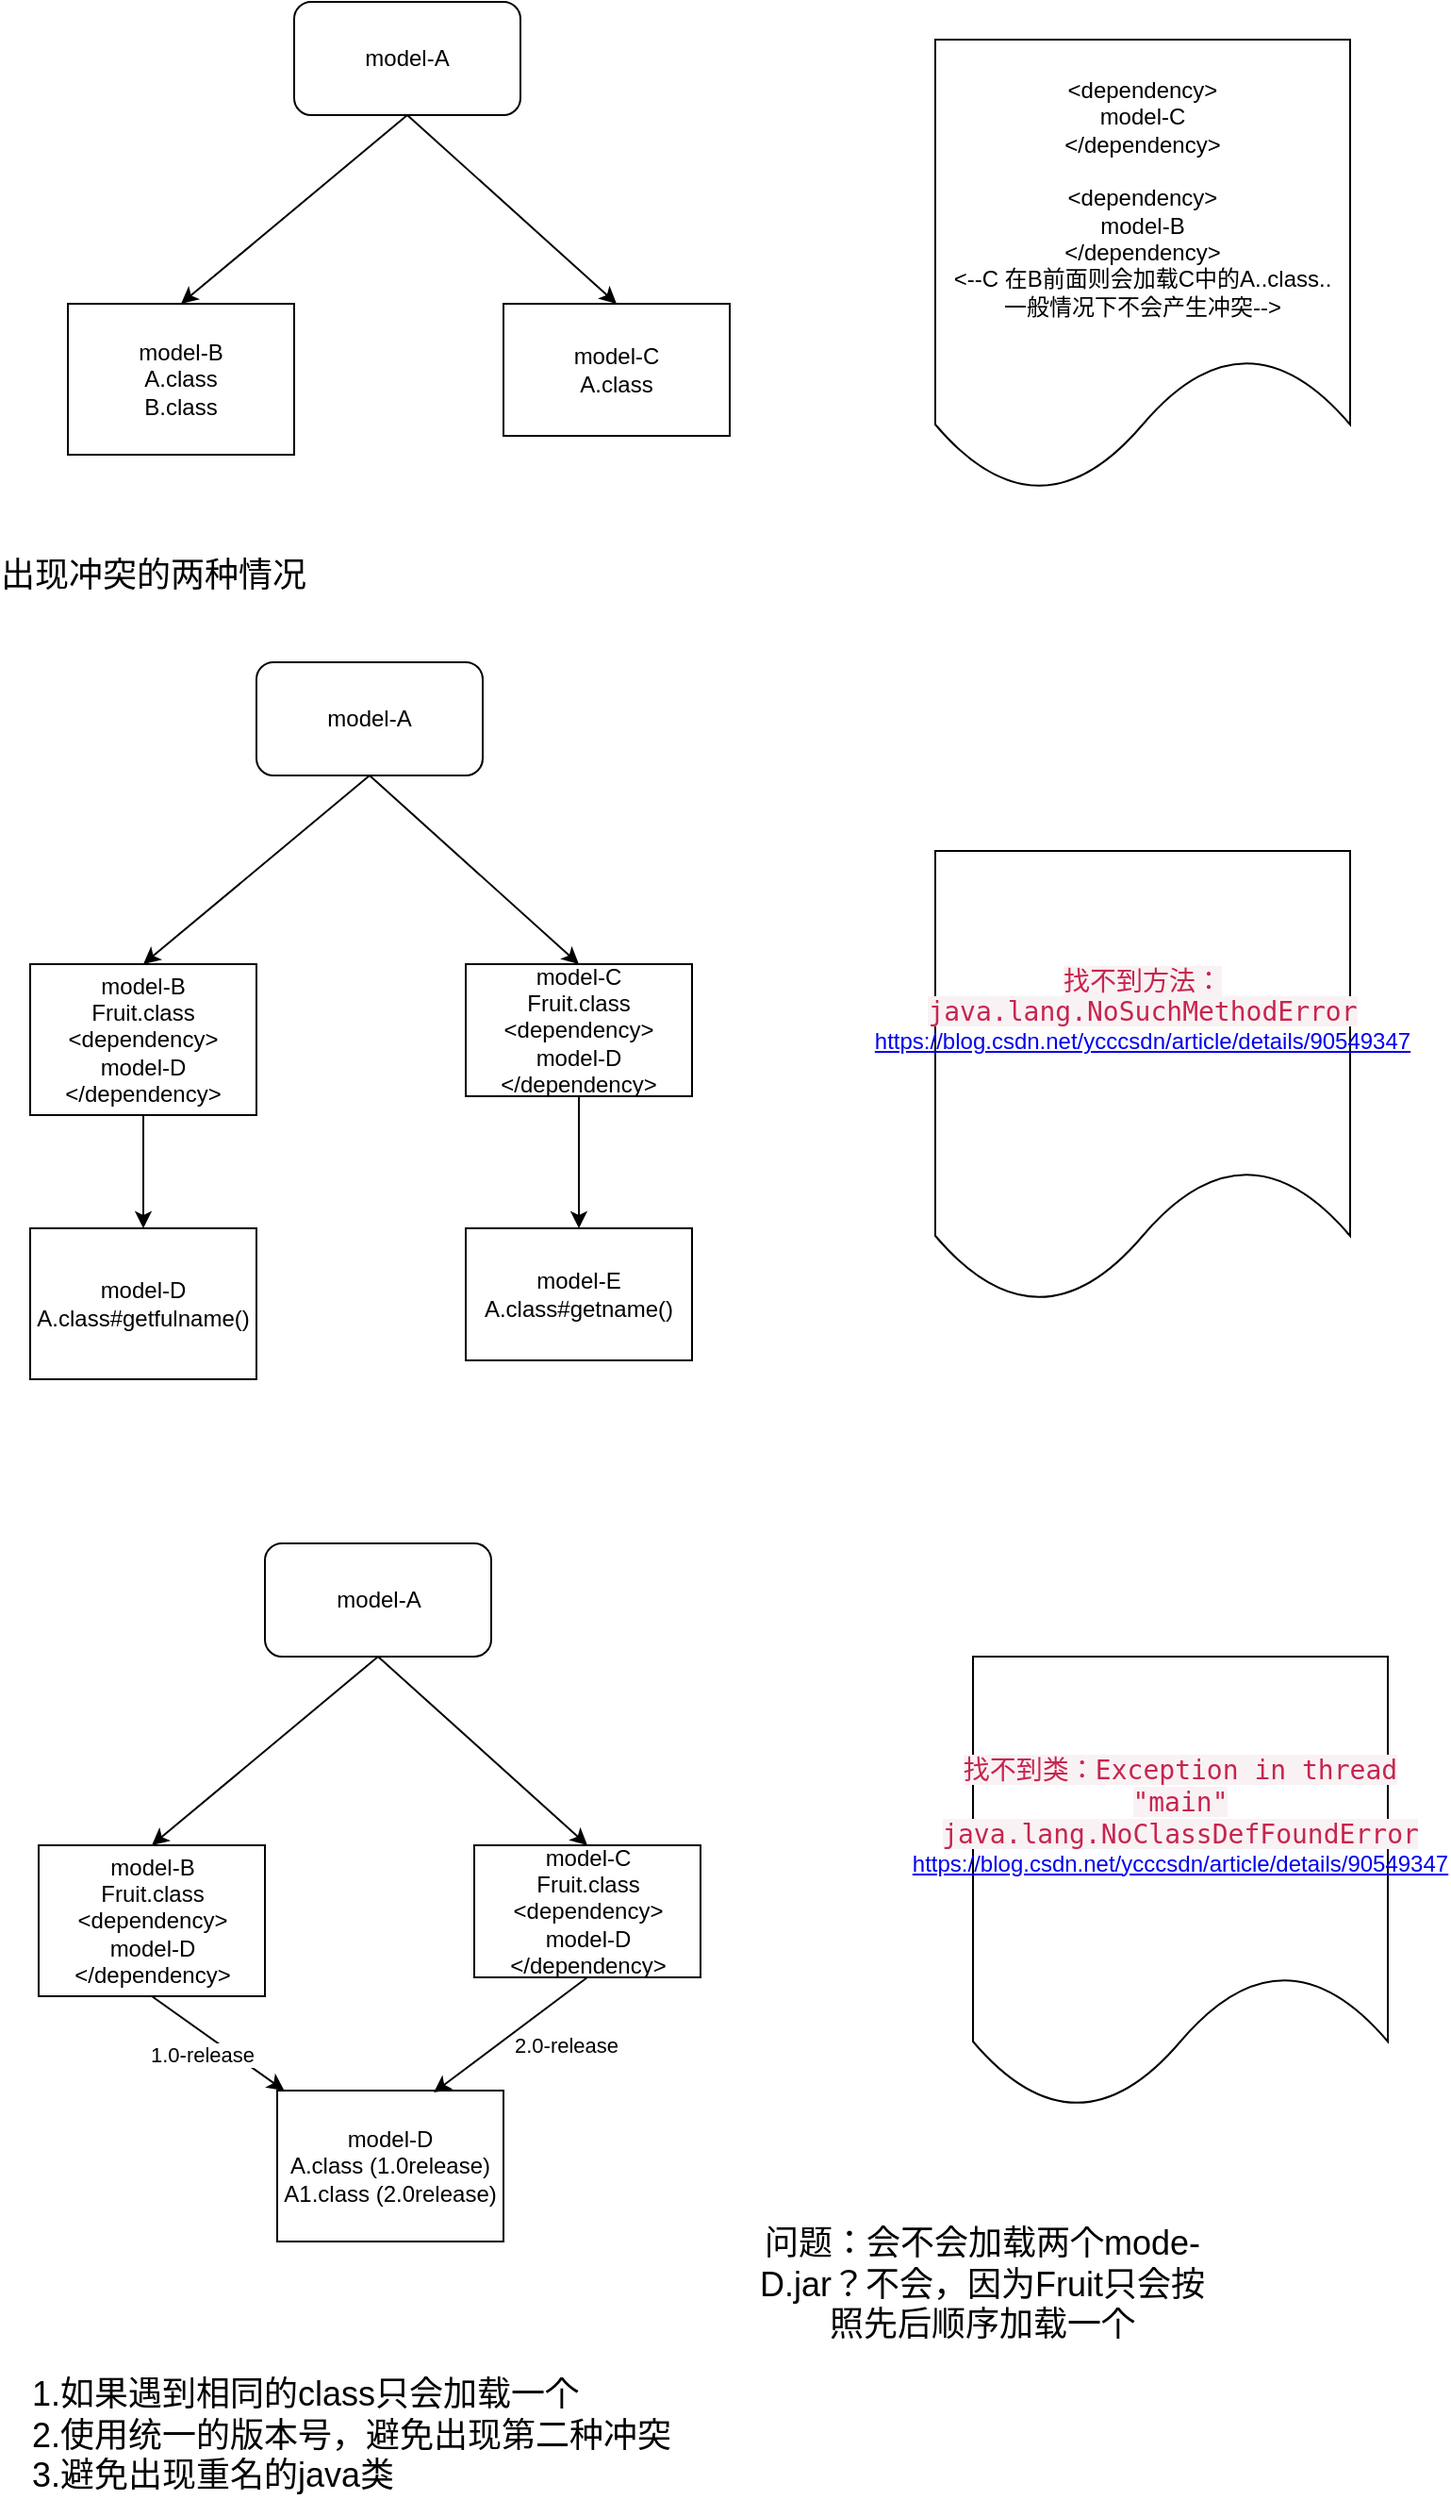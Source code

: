 <mxfile version="13.5.7" type="device"><diagram id="WjfKeJ52ZlCIyWx0yPEq" name="第 1 页"><mxGraphModel dx="981" dy="567" grid="1" gridSize="10" guides="1" tooltips="1" connect="1" arrows="1" fold="1" page="1" pageScale="1" pageWidth="827" pageHeight="1169" math="0" shadow="0"><root><mxCell id="0"/><mxCell id="1" parent="0"/><mxCell id="L0KWonndmkn-YJSvE2_5-1" value="model-A" style="rounded=1;whiteSpace=wrap;html=1;" vertex="1" parent="1"><mxGeometry x="160" y="60" width="120" height="60" as="geometry"/></mxCell><mxCell id="L0KWonndmkn-YJSvE2_5-2" value="&lt;span&gt;model-B&lt;br&gt;A.class&lt;br&gt;&lt;/span&gt;B.class&lt;span&gt;&lt;br&gt;&lt;/span&gt;" style="rounded=0;whiteSpace=wrap;html=1;" vertex="1" parent="1"><mxGeometry x="40" y="220" width="120" height="80" as="geometry"/></mxCell><mxCell id="L0KWonndmkn-YJSvE2_5-3" value="&lt;span&gt;model-C&lt;/span&gt;&lt;br&gt;A.class&lt;span&gt;&lt;br&gt;&lt;/span&gt;" style="rounded=0;whiteSpace=wrap;html=1;" vertex="1" parent="1"><mxGeometry x="271" y="220" width="120" height="70" as="geometry"/></mxCell><mxCell id="L0KWonndmkn-YJSvE2_5-4" value="" style="endArrow=classic;html=1;entryX=0.5;entryY=0;entryDx=0;entryDy=0;exitX=0.5;exitY=1;exitDx=0;exitDy=0;" edge="1" parent="1" source="L0KWonndmkn-YJSvE2_5-1" target="L0KWonndmkn-YJSvE2_5-2"><mxGeometry width="50" height="50" relative="1" as="geometry"><mxPoint x="180" y="400" as="sourcePoint"/><mxPoint x="230" y="350" as="targetPoint"/></mxGeometry></mxCell><mxCell id="L0KWonndmkn-YJSvE2_5-5" value="" style="endArrow=classic;html=1;entryX=0.5;entryY=0;entryDx=0;entryDy=0;exitX=0.5;exitY=1;exitDx=0;exitDy=0;" edge="1" parent="1" source="L0KWonndmkn-YJSvE2_5-1" target="L0KWonndmkn-YJSvE2_5-3"><mxGeometry width="50" height="50" relative="1" as="geometry"><mxPoint x="202.308" y="130" as="sourcePoint"/><mxPoint x="110" y="230" as="targetPoint"/></mxGeometry></mxCell><mxCell id="L0KWonndmkn-YJSvE2_5-7" value="&amp;lt;dependency&amp;gt;&lt;br&gt;model-C&lt;br&gt;&amp;lt;/dependency&amp;gt;&lt;br&gt;&lt;br&gt;&amp;lt;dependency&amp;gt;&lt;br&gt;model-B&lt;br&gt;&amp;lt;/dependency&amp;gt;&lt;br&gt;&amp;lt;--C 在B前面则会加载C中的A..class..&lt;br&gt;一般情况下不会产生冲突--&amp;gt;" style="shape=document;whiteSpace=wrap;html=1;boundedLbl=1;" vertex="1" parent="1"><mxGeometry x="500" y="80" width="220" height="240" as="geometry"/></mxCell><mxCell id="L0KWonndmkn-YJSvE2_5-8" value="model-A" style="rounded=1;whiteSpace=wrap;html=1;" vertex="1" parent="1"><mxGeometry x="140" y="410" width="120" height="60" as="geometry"/></mxCell><mxCell id="L0KWonndmkn-YJSvE2_5-9" value="&lt;span&gt;model-B&lt;br&gt;&lt;/span&gt;Fruit.class&lt;span&gt;&lt;br&gt;&lt;/span&gt;&amp;lt;dependency&amp;gt;&lt;br&gt;model-D&lt;br&gt;&amp;lt;/dependency&amp;gt;&lt;span&gt;&lt;br&gt;&lt;/span&gt;" style="rounded=0;whiteSpace=wrap;html=1;" vertex="1" parent="1"><mxGeometry x="20" y="570" width="120" height="80" as="geometry"/></mxCell><mxCell id="L0KWonndmkn-YJSvE2_5-10" value="&lt;span&gt;model-C&lt;br&gt;&lt;/span&gt;Fruit.class&lt;br&gt;&amp;lt;dependency&amp;gt;&lt;br&gt;model-D&lt;br&gt;&amp;lt;/dependency&amp;gt;&lt;span&gt;&lt;br&gt;&lt;/span&gt;" style="rounded=0;whiteSpace=wrap;html=1;" vertex="1" parent="1"><mxGeometry x="251" y="570" width="120" height="70" as="geometry"/></mxCell><mxCell id="L0KWonndmkn-YJSvE2_5-11" value="" style="endArrow=classic;html=1;entryX=0.5;entryY=0;entryDx=0;entryDy=0;exitX=0.5;exitY=1;exitDx=0;exitDy=0;" edge="1" parent="1" source="L0KWonndmkn-YJSvE2_5-8" target="L0KWonndmkn-YJSvE2_5-9"><mxGeometry width="50" height="50" relative="1" as="geometry"><mxPoint x="160" y="750" as="sourcePoint"/><mxPoint x="210" y="700" as="targetPoint"/></mxGeometry></mxCell><mxCell id="L0KWonndmkn-YJSvE2_5-12" value="" style="endArrow=classic;html=1;entryX=0.5;entryY=0;entryDx=0;entryDy=0;exitX=0.5;exitY=1;exitDx=0;exitDy=0;" edge="1" parent="1" source="L0KWonndmkn-YJSvE2_5-8" target="L0KWonndmkn-YJSvE2_5-10"><mxGeometry width="50" height="50" relative="1" as="geometry"><mxPoint x="182.308" y="480" as="sourcePoint"/><mxPoint x="90" y="580" as="targetPoint"/></mxGeometry></mxCell><mxCell id="L0KWonndmkn-YJSvE2_5-13" value="&lt;span&gt;model-D&lt;br&gt;A.class#getfulname()&lt;/span&gt;&lt;span&gt;&lt;br&gt;&lt;/span&gt;" style="rounded=0;whiteSpace=wrap;html=1;" vertex="1" parent="1"><mxGeometry x="20" y="710" width="120" height="80" as="geometry"/></mxCell><mxCell id="L0KWonndmkn-YJSvE2_5-14" value="&lt;span&gt;model-E&lt;/span&gt;&lt;br&gt;A.class#getname()&lt;span&gt;&lt;br&gt;&lt;/span&gt;" style="rounded=0;whiteSpace=wrap;html=1;" vertex="1" parent="1"><mxGeometry x="251" y="710" width="120" height="70" as="geometry"/></mxCell><mxCell id="L0KWonndmkn-YJSvE2_5-15" value="" style="endArrow=classic;html=1;" edge="1" parent="1" target="L0KWonndmkn-YJSvE2_5-13"><mxGeometry width="50" height="50" relative="1" as="geometry"><mxPoint x="80" y="650" as="sourcePoint"/><mxPoint x="130" y="600" as="targetPoint"/></mxGeometry></mxCell><mxCell id="L0KWonndmkn-YJSvE2_5-16" value="" style="endArrow=classic;html=1;exitX=0.5;exitY=1;exitDx=0;exitDy=0;" edge="1" parent="1" source="L0KWonndmkn-YJSvE2_5-10" target="L0KWonndmkn-YJSvE2_5-14"><mxGeometry width="50" height="50" relative="1" as="geometry"><mxPoint x="371" y="680" as="sourcePoint"/><mxPoint x="421" y="630" as="targetPoint"/></mxGeometry></mxCell><mxCell id="L0KWonndmkn-YJSvE2_5-17" value="&lt;span style=&quot;color: rgb(199 , 37 , 78) ; font-family: &amp;#34;source code pro&amp;#34; , &amp;#34;dejavu sans mono&amp;#34; , &amp;#34;ubuntu mono&amp;#34; , &amp;#34;anonymous pro&amp;#34; , &amp;#34;droid sans mono&amp;#34; , &amp;#34;menlo&amp;#34; , &amp;#34;monaco&amp;#34; , &amp;#34;consolas&amp;#34; , &amp;#34;inconsolata&amp;#34; , &amp;#34;courier&amp;#34; , monospace , &amp;#34;pingfang sc&amp;#34; , &amp;#34;microsoft yahei&amp;#34; , sans-serif ; font-size: 14px ; background-color: rgb(249 , 242 , 244)&quot;&gt;找不到方法：java.lang.NoSuchMethodError&lt;/span&gt;&lt;br&gt;&lt;a href=&quot;https://blog.csdn.net/ycccsdn/article/details/90549347&quot;&gt;https://blog.csdn.net/ycccsdn/article/details/90549347&lt;/a&gt;" style="shape=document;whiteSpace=wrap;html=1;boundedLbl=1;" vertex="1" parent="1"><mxGeometry x="500" y="510" width="220" height="240" as="geometry"/></mxCell><mxCell id="L0KWonndmkn-YJSvE2_5-18" value="model-A" style="rounded=1;whiteSpace=wrap;html=1;" vertex="1" parent="1"><mxGeometry x="144.5" y="877" width="120" height="60" as="geometry"/></mxCell><mxCell id="L0KWonndmkn-YJSvE2_5-19" value="&lt;span&gt;model-B&lt;br&gt;Fruit.class&lt;br&gt;&lt;/span&gt;&amp;lt;dependency&amp;gt;&lt;br&gt;model-D&lt;br&gt;&amp;lt;/dependency&amp;gt;&lt;span&gt;&lt;br&gt;&lt;/span&gt;" style="rounded=0;whiteSpace=wrap;html=1;" vertex="1" parent="1"><mxGeometry x="24.5" y="1037" width="120" height="80" as="geometry"/></mxCell><mxCell id="L0KWonndmkn-YJSvE2_5-20" value="&lt;span&gt;model-C&lt;br&gt;&lt;/span&gt;Fruit.class&lt;br&gt;&amp;lt;dependency&amp;gt;&lt;br&gt;model-D&lt;br&gt;&amp;lt;/dependency&amp;gt;&lt;span&gt;&lt;br&gt;&lt;/span&gt;" style="rounded=0;whiteSpace=wrap;html=1;" vertex="1" parent="1"><mxGeometry x="255.5" y="1037" width="120" height="70" as="geometry"/></mxCell><mxCell id="L0KWonndmkn-YJSvE2_5-21" value="" style="endArrow=classic;html=1;entryX=0.5;entryY=0;entryDx=0;entryDy=0;exitX=0.5;exitY=1;exitDx=0;exitDy=0;" edge="1" parent="1" source="L0KWonndmkn-YJSvE2_5-18" target="L0KWonndmkn-YJSvE2_5-19"><mxGeometry width="50" height="50" relative="1" as="geometry"><mxPoint x="164.5" y="1217" as="sourcePoint"/><mxPoint x="214.5" y="1167" as="targetPoint"/></mxGeometry></mxCell><mxCell id="L0KWonndmkn-YJSvE2_5-22" value="" style="endArrow=classic;html=1;entryX=0.5;entryY=0;entryDx=0;entryDy=0;exitX=0.5;exitY=1;exitDx=0;exitDy=0;" edge="1" parent="1" source="L0KWonndmkn-YJSvE2_5-18" target="L0KWonndmkn-YJSvE2_5-20"><mxGeometry width="50" height="50" relative="1" as="geometry"><mxPoint x="186.808" y="947" as="sourcePoint"/><mxPoint x="94.5" y="1047" as="targetPoint"/></mxGeometry></mxCell><mxCell id="L0KWonndmkn-YJSvE2_5-23" value="&lt;span&gt;model-D&lt;br&gt;A.class (1.0release)&lt;br&gt;&lt;/span&gt;A1.class (2.0release)&lt;span&gt;&lt;br&gt;&lt;/span&gt;" style="rounded=0;whiteSpace=wrap;html=1;" vertex="1" parent="1"><mxGeometry x="151" y="1167" width="120" height="80" as="geometry"/></mxCell><mxCell id="L0KWonndmkn-YJSvE2_5-25" value="" style="endArrow=classic;html=1;" edge="1" parent="1" target="L0KWonndmkn-YJSvE2_5-23"><mxGeometry width="50" height="50" relative="1" as="geometry"><mxPoint x="84.5" y="1117" as="sourcePoint"/><mxPoint x="134.5" y="1067" as="targetPoint"/></mxGeometry></mxCell><mxCell id="L0KWonndmkn-YJSvE2_5-27" value="" style="endArrow=classic;html=1;exitX=0.5;exitY=1;exitDx=0;exitDy=0;entryX=0.692;entryY=0.013;entryDx=0;entryDy=0;entryPerimeter=0;" edge="1" parent="1" source="L0KWonndmkn-YJSvE2_5-20" target="L0KWonndmkn-YJSvE2_5-23"><mxGeometry width="50" height="50" relative="1" as="geometry"><mxPoint x="460" y="1117" as="sourcePoint"/><mxPoint x="510" y="1067" as="targetPoint"/></mxGeometry></mxCell><mxCell id="L0KWonndmkn-YJSvE2_5-28" value="1.0-release" style="edgeLabel;html=1;align=center;verticalAlign=middle;resizable=0;points=[];" vertex="1" connectable="0" parent="1"><mxGeometry relative="1" as="geometry"><mxPoint x="111" y="1148" as="offset"/></mxGeometry></mxCell><mxCell id="L0KWonndmkn-YJSvE2_5-29" value="2.0-release" style="edgeLabel;html=1;align=center;verticalAlign=middle;resizable=0;points=[];" vertex="1" connectable="0" parent="1"><mxGeometry x="315.5" y="1147" as="geometry"><mxPoint x="-12" y="-4" as="offset"/></mxGeometry></mxCell><mxCell id="L0KWonndmkn-YJSvE2_5-30" value="&lt;span style=&quot;color: rgb(199 , 37 , 78) ; font-family: &amp;#34;source code pro&amp;#34; , &amp;#34;dejavu sans mono&amp;#34; , &amp;#34;ubuntu mono&amp;#34; , &amp;#34;anonymous pro&amp;#34; , &amp;#34;droid sans mono&amp;#34; , &amp;#34;menlo&amp;#34; , &amp;#34;monaco&amp;#34; , &amp;#34;consolas&amp;#34; , &amp;#34;inconsolata&amp;#34; , &amp;#34;courier&amp;#34; , monospace , &amp;#34;pingfang sc&amp;#34; , &amp;#34;microsoft yahei&amp;#34; , sans-serif ; font-size: 14px ; background-color: rgb(249 , 242 , 244)&quot;&gt;找不到类：&lt;/span&gt;&lt;span style=&quot;color: rgb(199 , 37 , 78) ; font-family: &amp;#34;source code pro&amp;#34; , &amp;#34;dejavu sans mono&amp;#34; , &amp;#34;ubuntu mono&amp;#34; , &amp;#34;anonymous pro&amp;#34; , &amp;#34;droid sans mono&amp;#34; , &amp;#34;menlo&amp;#34; , &amp;#34;monaco&amp;#34; , &amp;#34;consolas&amp;#34; , &amp;#34;inconsolata&amp;#34; , &amp;#34;courier&amp;#34; , monospace , &amp;#34;pingfang sc&amp;#34; , &amp;#34;microsoft yahei&amp;#34; , sans-serif ; font-size: 14px ; background-color: rgb(249 , 242 , 244)&quot;&gt;Exception in thread &quot;main&quot; java.lang.NoClassDefFoundError&lt;/span&gt;&lt;br&gt;&lt;a href=&quot;https://blog.csdn.net/ycccsdn/article/details/90549347&quot;&gt;https://blog.csdn.net/ycccsdn/article/details/90549347&lt;/a&gt;" style="shape=document;whiteSpace=wrap;html=1;boundedLbl=1;" vertex="1" parent="1"><mxGeometry x="520" y="937" width="220" height="240" as="geometry"/></mxCell><mxCell id="L0KWonndmkn-YJSvE2_5-31" value="出现冲突的两种情况" style="edgeLabel;html=1;align=center;verticalAlign=middle;resizable=0;points=[];fontSize=18;" vertex="1" connectable="0" parent="1"><mxGeometry relative="1" as="geometry"><mxPoint x="84.5" y="364" as="offset"/></mxGeometry></mxCell><mxCell id="L0KWonndmkn-YJSvE2_5-33" value="&lt;div style=&quot;text-align: left&quot;&gt;1.如果遇到相同的class只会加载一个&lt;/div&gt;&lt;div style=&quot;text-align: left&quot;&gt;2.使用统一的版本号，避免出现第二种冲突&lt;/div&gt;&lt;div style=&quot;text-align: left&quot;&gt;3.避免出现重名的java类&lt;/div&gt;" style="edgeLabel;html=1;align=center;verticalAlign=middle;resizable=0;points=[];fontSize=18;" vertex="1" connectable="0" parent="1"><mxGeometry relative="1" as="geometry"><mxPoint x="190" y="1350" as="offset"/></mxGeometry></mxCell><mxCell id="L0KWonndmkn-YJSvE2_5-34" value="问题：会不会加载两个mode-D.jar？不会，因为Fruit只会按照先后顺序加载一个" style="text;html=1;strokeColor=none;fillColor=none;align=center;verticalAlign=middle;whiteSpace=wrap;rounded=0;fontSize=18;" vertex="1" parent="1"><mxGeometry x="400" y="1260" width="250" height="20" as="geometry"/></mxCell></root></mxGraphModel></diagram></mxfile>
